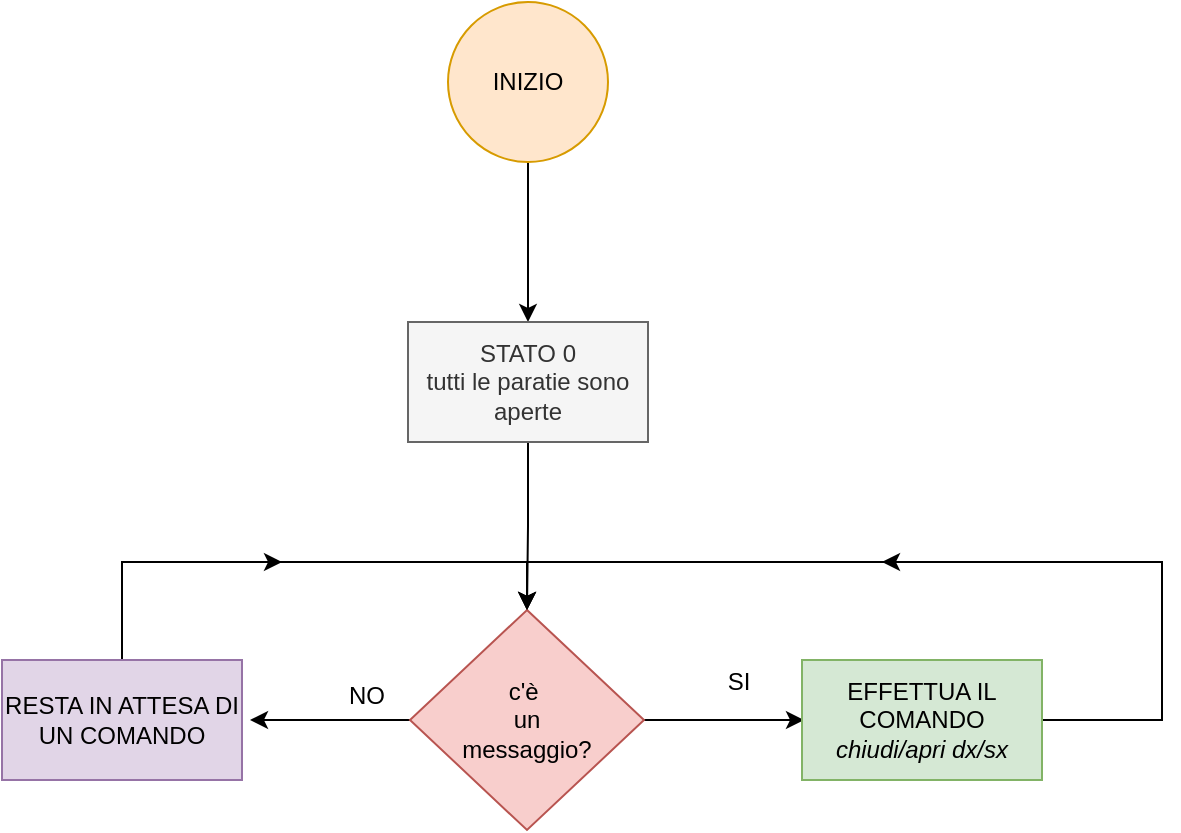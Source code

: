 <mxfile version="12.4.2" type="device" pages="1"><diagram id="qwY7P2AFAPu7lign37tm" name="Pagina-1"><mxGraphModel dx="852" dy="494" grid="1" gridSize="10" guides="1" tooltips="1" connect="1" arrows="1" fold="1" page="1" pageScale="1" pageWidth="827" pageHeight="1169" math="0" shadow="0"><root><mxCell id="0"/><mxCell id="1" parent="0"/><mxCell id="5oSboJWAt2JOsQkKAPCy-3" value="" style="edgeStyle=orthogonalEdgeStyle;rounded=0;orthogonalLoop=1;jettySize=auto;html=1;" edge="1" parent="1" source="5oSboJWAt2JOsQkKAPCy-1"><mxGeometry relative="1" as="geometry"><mxPoint x="413" y="240" as="targetPoint"/></mxGeometry></mxCell><mxCell id="5oSboJWAt2JOsQkKAPCy-1" value="INIZIO" style="ellipse;whiteSpace=wrap;html=1;aspect=fixed;fillColor=#ffe6cc;strokeColor=#d79b00;" vertex="1" parent="1"><mxGeometry x="373" y="80" width="80" height="80" as="geometry"/></mxCell><mxCell id="5oSboJWAt2JOsQkKAPCy-6" value="" style="edgeStyle=orthogonalEdgeStyle;rounded=0;orthogonalLoop=1;jettySize=auto;html=1;entryX=0.5;entryY=0;entryDx=0;entryDy=0;" edge="1" parent="1" source="5oSboJWAt2JOsQkKAPCy-4" target="5oSboJWAt2JOsQkKAPCy-7"><mxGeometry relative="1" as="geometry"><mxPoint x="413" y="380" as="targetPoint"/></mxGeometry></mxCell><mxCell id="5oSboJWAt2JOsQkKAPCy-4" value="STATO 0&lt;br&gt;tutti le paratie sono&lt;br&gt;aperte" style="rounded=0;whiteSpace=wrap;html=1;fillColor=#f5f5f5;strokeColor=#666666;fontColor=#333333;" vertex="1" parent="1"><mxGeometry x="353" y="240" width="120" height="60" as="geometry"/></mxCell><mxCell id="5oSboJWAt2JOsQkKAPCy-12" value="" style="edgeStyle=orthogonalEdgeStyle;rounded=0;orthogonalLoop=1;jettySize=auto;html=1;" edge="1" parent="1" source="5oSboJWAt2JOsQkKAPCy-7"><mxGeometry relative="1" as="geometry"><mxPoint x="551" y="439" as="targetPoint"/></mxGeometry></mxCell><mxCell id="5oSboJWAt2JOsQkKAPCy-15" value="" style="edgeStyle=orthogonalEdgeStyle;rounded=0;orthogonalLoop=1;jettySize=auto;html=1;" edge="1" parent="1" source="5oSboJWAt2JOsQkKAPCy-7"><mxGeometry relative="1" as="geometry"><mxPoint x="274" y="439" as="targetPoint"/></mxGeometry></mxCell><mxCell id="5oSboJWAt2JOsQkKAPCy-7" value="c'è&amp;nbsp;&lt;br&gt;un&lt;br&gt;messaggio?" style="rhombus;whiteSpace=wrap;html=1;fillColor=#f8cecc;strokeColor=#b85450;" vertex="1" parent="1"><mxGeometry x="354" y="384" width="117" height="110" as="geometry"/></mxCell><mxCell id="5oSboJWAt2JOsQkKAPCy-13" value="SI" style="text;html=1;align=center;verticalAlign=middle;resizable=0;points=[];;autosize=1;" vertex="1" parent="1"><mxGeometry x="503" y="410" width="30" height="20" as="geometry"/></mxCell><mxCell id="5oSboJWAt2JOsQkKAPCy-16" value="NO" style="text;html=1;align=center;verticalAlign=middle;resizable=0;points=[];;autosize=1;" vertex="1" parent="1"><mxGeometry x="317" y="417" width="30" height="20" as="geometry"/></mxCell><mxCell id="5oSboJWAt2JOsQkKAPCy-19" value="" style="edgeStyle=orthogonalEdgeStyle;rounded=0;orthogonalLoop=1;jettySize=auto;html=1;entryX=0.5;entryY=0;entryDx=0;entryDy=0;" edge="1" parent="1" source="5oSboJWAt2JOsQkKAPCy-17" target="5oSboJWAt2JOsQkKAPCy-7"><mxGeometry relative="1" as="geometry"><mxPoint x="410" y="355" as="targetPoint"/><Array as="points"><mxPoint x="210" y="360"/><mxPoint x="413" y="360"/></Array></mxGeometry></mxCell><mxCell id="5oSboJWAt2JOsQkKAPCy-17" value="RESTA IN ATTESA DI UN COMANDO" style="rounded=0;whiteSpace=wrap;html=1;fillColor=#e1d5e7;strokeColor=#9673a6;" vertex="1" parent="1"><mxGeometry x="150" y="409" width="120" height="60" as="geometry"/></mxCell><mxCell id="5oSboJWAt2JOsQkKAPCy-22" value="" style="edgeStyle=orthogonalEdgeStyle;rounded=0;orthogonalLoop=1;jettySize=auto;html=1;entryX=0.5;entryY=0;entryDx=0;entryDy=0;" edge="1" parent="1" source="5oSboJWAt2JOsQkKAPCy-20" target="5oSboJWAt2JOsQkKAPCy-7"><mxGeometry relative="1" as="geometry"><mxPoint x="570" y="250" as="targetPoint"/><Array as="points"><mxPoint x="730" y="439"/><mxPoint x="730" y="360"/><mxPoint x="413" y="360"/></Array></mxGeometry></mxCell><mxCell id="5oSboJWAt2JOsQkKAPCy-20" value="EFFETTUA IL COMANDO&lt;br&gt;&lt;i&gt;chiudi/apri dx/sx&lt;/i&gt;" style="rounded=0;whiteSpace=wrap;html=1;fillColor=#d5e8d4;strokeColor=#82b366;" vertex="1" parent="1"><mxGeometry x="550" y="409" width="120" height="60" as="geometry"/></mxCell><mxCell id="5oSboJWAt2JOsQkKAPCy-23" value="" style="endArrow=classic;html=1;" edge="1" parent="1"><mxGeometry width="50" height="50" relative="1" as="geometry"><mxPoint x="210" y="360" as="sourcePoint"/><mxPoint x="290" y="360" as="targetPoint"/></mxGeometry></mxCell><mxCell id="5oSboJWAt2JOsQkKAPCy-24" value="" style="endArrow=classic;html=1;" edge="1" parent="1"><mxGeometry width="50" height="50" relative="1" as="geometry"><mxPoint x="680" y="360" as="sourcePoint"/><mxPoint x="590" y="360" as="targetPoint"/></mxGeometry></mxCell></root></mxGraphModel></diagram></mxfile>